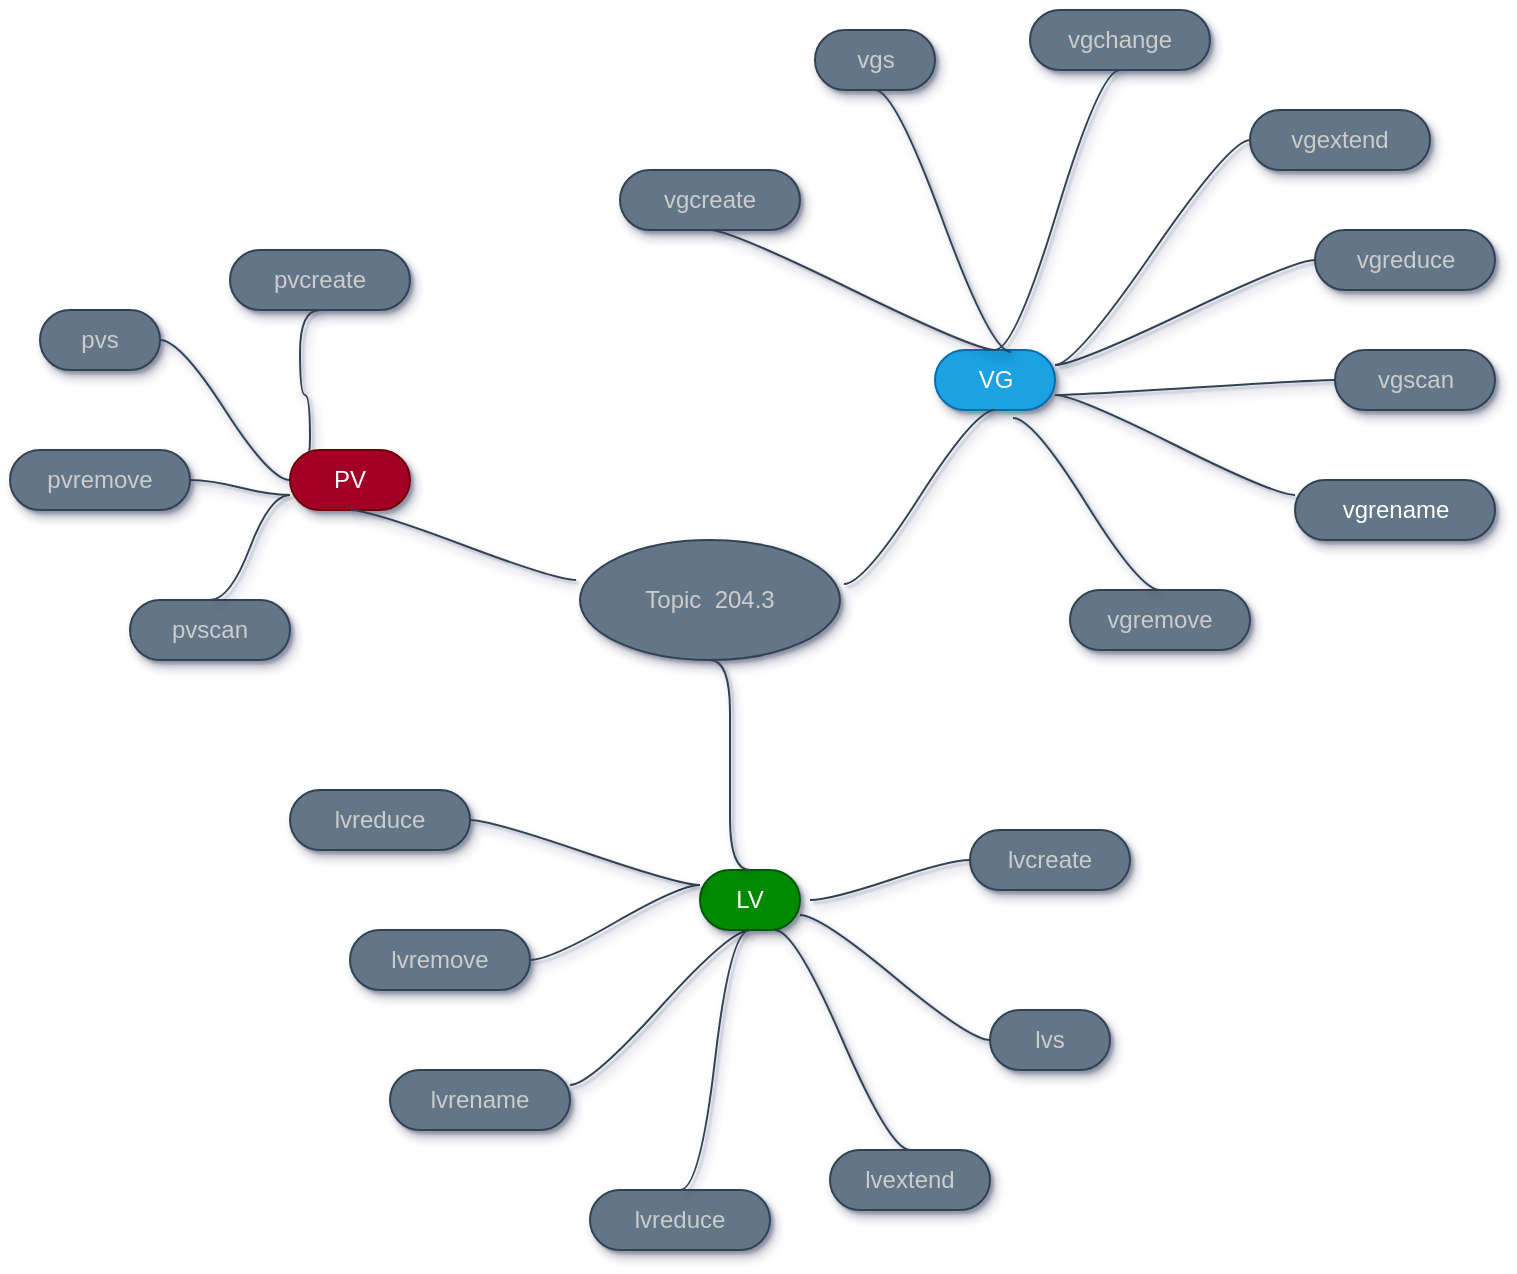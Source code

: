 <mxfile>
    <diagram id="bvMxqJy8REenpndCrTQX" name="Page-1">
        <mxGraphModel dx="894" dy="1573" grid="1" gridSize="10" guides="1" tooltips="1" connect="1" arrows="1" fold="1" page="1" pageScale="1" pageWidth="850" pageHeight="1100" background="none" math="0" shadow="1">
            <root>
                <mxCell id="0"/>
                <mxCell id="1" parent="0"/>
                <mxCell id="8" value="Topic&amp;nbsp; 204.3" style="ellipse;whiteSpace=wrap;html=1;align=center;treeFolding=1;treeMoving=1;newEdgeStyle={&quot;edgeStyle&quot;:&quot;entityRelationEdgeStyle&quot;,&quot;startArrow&quot;:&quot;none&quot;,&quot;endArrow&quot;:&quot;none&quot;,&quot;segment&quot;:10,&quot;curved&quot;:1};fillColor=#647687;fontColor=#CCCCCC;strokeColor=#314354;shadow=1;sketch=0;" parent="1" vertex="1">
                    <mxGeometry x="325" y="-745" width="130" height="60" as="geometry"/>
                </mxCell>
                <mxCell id="66" value="" style="edgeStyle=entityRelationEdgeStyle;startArrow=none;endArrow=none;segment=10;curved=1;exitX=0.75;exitY=1;exitDx=0;exitDy=0;entryX=0.5;entryY=0;entryDx=0;entryDy=0;fillColor=#647687;strokeColor=#314354;shadow=1;fontColor=#CCCCCC;sketch=0;" parent="1" source="83" target="14" edge="1">
                    <mxGeometry relative="1" as="geometry">
                        <mxPoint x="630" y="-465" as="sourcePoint"/>
                        <mxPoint x="70" y="-165" as="targetPoint"/>
                    </mxGeometry>
                </mxCell>
                <mxCell id="27" value="" style="edgeStyle=entityRelationEdgeStyle;startArrow=none;endArrow=none;segment=10;curved=1;entryX=0;entryY=0.5;entryDx=0;entryDy=0;fillColor=#647687;strokeColor=#314354;shadow=1;fontColor=#CCCCCC;sketch=0;exitX=1;exitY=0.75;exitDx=0;exitDy=0;" parent="1" source="83" target="16" edge="1">
                    <mxGeometry relative="1" as="geometry">
                        <mxPoint x="630" y="-475" as="sourcePoint"/>
                    </mxGeometry>
                </mxCell>
                <mxCell id="14" value="lvextend" style="whiteSpace=wrap;html=1;rounded=1;arcSize=50;align=center;verticalAlign=middle;strokeWidth=1;autosize=1;spacing=4;treeFolding=1;treeMoving=1;newEdgeStyle={&quot;edgeStyle&quot;:&quot;entityRelationEdgeStyle&quot;,&quot;startArrow&quot;:&quot;none&quot;,&quot;endArrow&quot;:&quot;none&quot;,&quot;segment&quot;:10,&quot;curved&quot;:1};fillColor=#647687;fontColor=#CCCCCC;strokeColor=#314354;shadow=1;sketch=0;" parent="1" vertex="1">
                    <mxGeometry x="450" y="-440" width="80" height="30" as="geometry"/>
                </mxCell>
                <mxCell id="16" value="lvs" style="whiteSpace=wrap;html=1;rounded=1;arcSize=50;align=center;verticalAlign=middle;strokeWidth=1;autosize=1;spacing=4;treeFolding=1;treeMoving=1;newEdgeStyle={&quot;edgeStyle&quot;:&quot;entityRelationEdgeStyle&quot;,&quot;startArrow&quot;:&quot;none&quot;,&quot;endArrow&quot;:&quot;none&quot;,&quot;segment&quot;:10,&quot;curved&quot;:1};fillColor=#647687;fontColor=#CCCCCC;strokeColor=#314354;shadow=1;sketch=0;" parent="1" vertex="1">
                    <mxGeometry x="530" y="-510" width="60" height="30" as="geometry"/>
                </mxCell>
                <mxCell id="9" value="pvscan" style="whiteSpace=wrap;html=1;rounded=1;arcSize=50;align=center;verticalAlign=middle;strokeWidth=1;autosize=1;spacing=4;treeFolding=1;treeMoving=1;newEdgeStyle={&quot;edgeStyle&quot;:&quot;entityRelationEdgeStyle&quot;,&quot;startArrow&quot;:&quot;none&quot;,&quot;endArrow&quot;:&quot;none&quot;,&quot;segment&quot;:10,&quot;curved&quot;:1};fillColor=#647687;fontColor=#CCCCCC;strokeColor=#314354;shadow=1;sketch=0;" parent="1" vertex="1">
                    <mxGeometry x="100" y="-715" width="80" height="30" as="geometry"/>
                </mxCell>
                <mxCell id="4" value="" style="edgeStyle=entityRelationEdgeStyle;startArrow=none;endArrow=none;segment=10;curved=1;exitX=0;exitY=0.75;exitDx=0;exitDy=0;fillColor=#647687;strokeColor=#314354;shadow=1;fontColor=#CCCCCC;sketch=0;entryX=0.5;entryY=0;entryDx=0;entryDy=0;" parent="1" source="105" target="9" edge="1">
                    <mxGeometry relative="1" as="geometry"/>
                </mxCell>
                <mxCell id="68" value="lvrename" style="whiteSpace=wrap;html=1;rounded=1;arcSize=50;align=center;verticalAlign=middle;strokeWidth=1;autosize=1;spacing=4;treeFolding=1;treeMoving=1;newEdgeStyle={&quot;edgeStyle&quot;:&quot;entityRelationEdgeStyle&quot;,&quot;startArrow&quot;:&quot;none&quot;,&quot;endArrow&quot;:&quot;none&quot;,&quot;segment&quot;:10,&quot;curved&quot;:1};fillColor=#647687;fontColor=#CCCCCC;strokeColor=#314354;shadow=1;sketch=0;" parent="1" vertex="1">
                    <mxGeometry x="230" y="-480" width="90" height="30" as="geometry"/>
                </mxCell>
                <mxCell id="69" value="" style="edgeStyle=entityRelationEdgeStyle;startArrow=none;endArrow=none;segment=10;curved=1;exitX=0.5;exitY=1;exitDx=0;exitDy=0;fillColor=#647687;strokeColor=#314354;shadow=1;fontColor=#CCCCCC;sketch=0;entryX=1;entryY=0.25;entryDx=0;entryDy=0;" parent="1" source="83" target="68" edge="1">
                    <mxGeometry relative="1" as="geometry">
                        <mxPoint x="265" y="-845" as="sourcePoint"/>
                    </mxGeometry>
                </mxCell>
                <mxCell id="78" value="VG" style="whiteSpace=wrap;html=1;rounded=1;arcSize=50;align=center;verticalAlign=middle;strokeWidth=1;autosize=1;spacing=4;treeFolding=1;treeMoving=1;newEdgeStyle={&quot;edgeStyle&quot;:&quot;entityRelationEdgeStyle&quot;,&quot;startArrow&quot;:&quot;none&quot;,&quot;endArrow&quot;:&quot;none&quot;,&quot;segment&quot;:10,&quot;curved&quot;:1};fillColor=#1ba1e2;fontColor=#ffffff;strokeColor=#006EAF;shadow=1;sketch=0;" parent="1" vertex="1">
                    <mxGeometry x="502.5" y="-840" width="60" height="30" as="geometry"/>
                </mxCell>
                <mxCell id="79" value="" style="edgeStyle=entityRelationEdgeStyle;startArrow=none;endArrow=none;segment=10;curved=1;exitX=1.015;exitY=0.367;exitDx=0;exitDy=0;fillColor=#647687;strokeColor=#314354;fontColor=#CCCCCC;shadow=1;sketch=0;entryX=0.5;entryY=1;entryDx=0;entryDy=0;exitPerimeter=0;" parent="1" source="8" target="78" edge="1">
                    <mxGeometry relative="1" as="geometry">
                        <mxPoint x="482.5" y="-735" as="sourcePoint"/>
                    </mxGeometry>
                </mxCell>
                <mxCell id="81" value="vgchange" style="whiteSpace=wrap;html=1;rounded=1;arcSize=50;align=center;verticalAlign=middle;strokeWidth=1;autosize=1;spacing=4;treeFolding=1;treeMoving=1;newEdgeStyle={&quot;edgeStyle&quot;:&quot;entityRelationEdgeStyle&quot;,&quot;startArrow&quot;:&quot;none&quot;,&quot;endArrow&quot;:&quot;none&quot;,&quot;segment&quot;:10,&quot;curved&quot;:1};fillColor=#647687;fontColor=#CCCCCC;strokeColor=#314354;shadow=1;sketch=0;" parent="1" vertex="1">
                    <mxGeometry x="550" y="-1010" width="90" height="30" as="geometry"/>
                </mxCell>
                <mxCell id="82" value="" style="edgeStyle=entityRelationEdgeStyle;startArrow=none;endArrow=none;segment=10;curved=1;exitX=0.5;exitY=0;exitDx=0;exitDy=0;fillColor=#647687;strokeColor=#314354;shadow=1;fontColor=#CCCCCC;sketch=0;entryX=0.5;entryY=1;entryDx=0;entryDy=0;" parent="1" source="78" target="81" edge="1">
                    <mxGeometry relative="1" as="geometry">
                        <mxPoint x="507.5" y="-695" as="sourcePoint"/>
                    </mxGeometry>
                </mxCell>
                <mxCell id="83" value="LV" style="whiteSpace=wrap;html=1;rounded=1;arcSize=50;align=center;verticalAlign=middle;strokeWidth=1;autosize=1;spacing=4;treeFolding=1;treeMoving=1;newEdgeStyle={&quot;edgeStyle&quot;:&quot;entityRelationEdgeStyle&quot;,&quot;startArrow&quot;:&quot;none&quot;,&quot;endArrow&quot;:&quot;none&quot;,&quot;segment&quot;:10,&quot;curved&quot;:1};fillColor=#008a00;fontColor=#ffffff;strokeColor=#005700;shadow=1;sketch=0;" parent="1" vertex="1">
                    <mxGeometry x="385" y="-580" width="50" height="30" as="geometry"/>
                </mxCell>
                <mxCell id="84" value="" style="edgeStyle=entityRelationEdgeStyle;startArrow=none;endArrow=none;segment=10;curved=1;fillColor=#647687;strokeColor=#314354;shadow=1;fontColor=#CCCCCC;sketch=0;exitX=0.5;exitY=1;exitDx=0;exitDy=0;entryX=0.5;entryY=0;entryDx=0;entryDy=0;" parent="1" source="8" target="83" edge="1">
                    <mxGeometry relative="1" as="geometry">
                        <mxPoint x="400" y="-610" as="sourcePoint"/>
                    </mxGeometry>
                </mxCell>
                <mxCell id="85" value="&lt;span&gt;pvcreate&lt;/span&gt;" style="whiteSpace=wrap;html=1;rounded=1;arcSize=50;align=center;verticalAlign=middle;strokeWidth=1;autosize=1;spacing=4;treeFolding=1;treeMoving=1;newEdgeStyle={&quot;edgeStyle&quot;:&quot;entityRelationEdgeStyle&quot;,&quot;startArrow&quot;:&quot;none&quot;,&quot;endArrow&quot;:&quot;none&quot;,&quot;segment&quot;:10,&quot;curved&quot;:1};fillColor=#647687;fontColor=#CCCCCC;strokeColor=#314354;shadow=1;sketch=0;" parent="1" vertex="1">
                    <mxGeometry x="150" y="-890" width="90" height="30" as="geometry"/>
                </mxCell>
                <mxCell id="86" value="" style="edgeStyle=entityRelationEdgeStyle;startArrow=none;endArrow=none;segment=10;curved=1;exitX=0;exitY=0.5;exitDx=0;exitDy=0;fillColor=#647687;strokeColor=#314354;shadow=1;fontColor=#CCCCCC;sketch=0;entryX=0.5;entryY=1;entryDx=0;entryDy=0;" parent="1" source="105" target="85" edge="1">
                    <mxGeometry relative="1" as="geometry">
                        <mxPoint x="305.962" y="-616.213" as="sourcePoint"/>
                    </mxGeometry>
                </mxCell>
                <mxCell id="88" value="&lt;span&gt;pvremove&lt;/span&gt;" style="whiteSpace=wrap;html=1;rounded=1;arcSize=50;align=center;verticalAlign=middle;strokeWidth=1;autosize=1;spacing=4;treeFolding=1;treeMoving=1;newEdgeStyle={&quot;edgeStyle&quot;:&quot;entityRelationEdgeStyle&quot;,&quot;startArrow&quot;:&quot;none&quot;,&quot;endArrow&quot;:&quot;none&quot;,&quot;segment&quot;:10,&quot;curved&quot;:1};fillColor=#647687;fontColor=#CCCCCC;strokeColor=#314354;shadow=1;sketch=0;" parent="1" vertex="1">
                    <mxGeometry x="40" y="-790" width="90" height="30" as="geometry"/>
                </mxCell>
                <mxCell id="89" value="" style="edgeStyle=entityRelationEdgeStyle;startArrow=none;endArrow=none;segment=10;curved=1;fillColor=#647687;strokeColor=#314354;shadow=1;fontColor=#CCCCCC;sketch=0;exitX=0;exitY=0.75;exitDx=0;exitDy=0;" parent="1" source="105" target="88" edge="1">
                    <mxGeometry relative="1" as="geometry">
                        <mxPoint x="295.002" y="-491.213" as="sourcePoint"/>
                    </mxGeometry>
                </mxCell>
                <mxCell id="93" value="lvremove" style="whiteSpace=wrap;html=1;rounded=1;arcSize=50;align=center;verticalAlign=middle;strokeWidth=1;autosize=1;spacing=4;treeFolding=1;treeMoving=1;newEdgeStyle={&quot;edgeStyle&quot;:&quot;entityRelationEdgeStyle&quot;,&quot;startArrow&quot;:&quot;none&quot;,&quot;endArrow&quot;:&quot;none&quot;,&quot;segment&quot;:10,&quot;curved&quot;:1};fillColor=#647687;fontColor=#CCCCCC;strokeColor=#314354;shadow=1;sketch=0;" parent="1" vertex="1">
                    <mxGeometry x="210" y="-550" width="90" height="30" as="geometry"/>
                </mxCell>
                <mxCell id="94" value="" style="edgeStyle=entityRelationEdgeStyle;startArrow=none;endArrow=none;segment=10;curved=1;exitX=0;exitY=0.25;exitDx=0;exitDy=0;fillColor=#647687;strokeColor=#314354;shadow=1;fontColor=#CCCCCC;sketch=0;" parent="1" source="83" target="93" edge="1">
                    <mxGeometry relative="1" as="geometry">
                        <mxPoint x="455.962" y="-676.213" as="sourcePoint"/>
                    </mxGeometry>
                </mxCell>
                <mxCell id="96" value="&lt;span&gt;pvs&lt;/span&gt;" style="whiteSpace=wrap;html=1;rounded=1;arcSize=50;align=center;verticalAlign=middle;strokeWidth=1;autosize=1;spacing=4;treeFolding=1;treeMoving=1;newEdgeStyle={&quot;edgeStyle&quot;:&quot;entityRelationEdgeStyle&quot;,&quot;startArrow&quot;:&quot;none&quot;,&quot;endArrow&quot;:&quot;none&quot;,&quot;segment&quot;:10,&quot;curved&quot;:1};fillColor=#647687;fontColor=#CCCCCC;strokeColor=#314354;shadow=1;sketch=0;" parent="1" vertex="1">
                    <mxGeometry x="55.0" y="-860" width="60" height="30" as="geometry"/>
                </mxCell>
                <mxCell id="97" value="" style="edgeStyle=entityRelationEdgeStyle;startArrow=none;endArrow=none;segment=10;curved=1;fillColor=#647687;strokeColor=#314354;shadow=1;fontColor=#CCCCCC;sketch=0;exitX=0;exitY=0.5;exitDx=0;exitDy=0;" parent="1" source="105" target="96" edge="1">
                    <mxGeometry relative="1" as="geometry">
                        <mxPoint x="280" y="-600" as="sourcePoint"/>
                    </mxGeometry>
                </mxCell>
                <mxCell id="98" value="lvreduce" style="whiteSpace=wrap;html=1;rounded=1;arcSize=50;align=center;verticalAlign=middle;strokeWidth=1;autosize=1;spacing=4;treeFolding=1;treeMoving=1;newEdgeStyle={&quot;edgeStyle&quot;:&quot;entityRelationEdgeStyle&quot;,&quot;startArrow&quot;:&quot;none&quot;,&quot;endArrow&quot;:&quot;none&quot;,&quot;segment&quot;:10,&quot;curved&quot;:1};fillColor=#647687;fontColor=#CCCCCC;strokeColor=#314354;shadow=1;sketch=0;" parent="1" vertex="1">
                    <mxGeometry x="330.0" y="-420" width="90" height="30" as="geometry"/>
                </mxCell>
                <mxCell id="99" value="" style="edgeStyle=entityRelationEdgeStyle;startArrow=none;endArrow=none;segment=10;curved=1;exitX=0.5;exitY=1;exitDx=0;exitDy=0;fillColor=#647687;strokeColor=#314354;shadow=1;fontColor=#CCCCCC;sketch=0;entryX=0.5;entryY=0;entryDx=0;entryDy=0;" parent="1" source="83" target="98" edge="1">
                    <mxGeometry relative="1" as="geometry">
                        <mxPoint x="395.002" y="-500.003" as="sourcePoint"/>
                    </mxGeometry>
                </mxCell>
                <mxCell id="100" value="lvcreate" style="whiteSpace=wrap;html=1;rounded=1;arcSize=50;align=center;verticalAlign=middle;strokeWidth=1;autosize=1;spacing=4;treeFolding=1;treeMoving=1;newEdgeStyle={&quot;edgeStyle&quot;:&quot;entityRelationEdgeStyle&quot;,&quot;startArrow&quot;:&quot;none&quot;,&quot;endArrow&quot;:&quot;none&quot;,&quot;segment&quot;:10,&quot;curved&quot;:1};fillColor=#647687;fontColor=#CCCCCC;strokeColor=#314354;shadow=1;sketch=0;" parent="1" vertex="1">
                    <mxGeometry x="520.0" y="-600" width="80" height="30" as="geometry"/>
                </mxCell>
                <mxCell id="101" value="" style="edgeStyle=entityRelationEdgeStyle;startArrow=none;endArrow=none;segment=10;curved=1;fillColor=#647687;strokeColor=#314354;shadow=1;fontColor=#CCCCCC;sketch=0;" parent="1" target="100" edge="1">
                    <mxGeometry relative="1" as="geometry">
                        <mxPoint x="440" y="-565" as="sourcePoint"/>
                    </mxGeometry>
                </mxCell>
                <mxCell id="105" value="PV" style="whiteSpace=wrap;html=1;rounded=1;arcSize=50;align=center;verticalAlign=middle;strokeWidth=1;autosize=1;spacing=4;treeFolding=1;treeMoving=1;newEdgeStyle={&quot;edgeStyle&quot;:&quot;entityRelationEdgeStyle&quot;,&quot;startArrow&quot;:&quot;none&quot;,&quot;endArrow&quot;:&quot;none&quot;,&quot;segment&quot;:10,&quot;curved&quot;:1};fillColor=#a20025;fontColor=#ffffff;strokeColor=#6F0000;shadow=1;sketch=0;" parent="1" vertex="1">
                    <mxGeometry x="180" y="-790" width="60" height="30" as="geometry"/>
                </mxCell>
                <mxCell id="106" value="" style="edgeStyle=entityRelationEdgeStyle;startArrow=none;endArrow=none;segment=10;curved=1;exitX=-0.015;exitY=0.333;exitDx=0;exitDy=0;fillColor=#647687;strokeColor=#314354;shadow=1;fontColor=#CCCCCC;sketch=0;entryX=0.5;entryY=1;entryDx=0;entryDy=0;exitPerimeter=0;" parent="1" source="8" target="105" edge="1">
                    <mxGeometry relative="1" as="geometry">
                        <mxPoint x="380" y="-870" as="sourcePoint"/>
                    </mxGeometry>
                </mxCell>
                <mxCell id="108" value="vgcreate" style="whiteSpace=wrap;html=1;rounded=1;arcSize=50;align=center;verticalAlign=middle;strokeWidth=1;autosize=1;spacing=4;treeFolding=1;treeMoving=1;newEdgeStyle={&quot;edgeStyle&quot;:&quot;entityRelationEdgeStyle&quot;,&quot;startArrow&quot;:&quot;none&quot;,&quot;endArrow&quot;:&quot;none&quot;,&quot;segment&quot;:10,&quot;curved&quot;:1};fillColor=#647687;fontColor=#CCCCCC;strokeColor=#314354;shadow=1;sketch=0;" parent="1" vertex="1">
                    <mxGeometry x="345" y="-930" width="90" height="30" as="geometry"/>
                </mxCell>
                <mxCell id="109" value="" style="edgeStyle=entityRelationEdgeStyle;startArrow=none;endArrow=none;segment=10;curved=1;fillColor=#647687;strokeColor=#314354;shadow=1;fontColor=#CCCCCC;sketch=0;exitX=0.5;exitY=0;exitDx=0;exitDy=0;entryX=0.5;entryY=1;entryDx=0;entryDy=0;" parent="1" source="78" target="108" edge="1">
                    <mxGeometry relative="1" as="geometry">
                        <mxPoint x="442.5" y="-1010" as="sourcePoint"/>
                    </mxGeometry>
                </mxCell>
                <mxCell id="111" value="vgs" style="whiteSpace=wrap;html=1;rounded=1;arcSize=50;align=center;verticalAlign=middle;strokeWidth=1;autosize=1;spacing=4;treeFolding=1;treeMoving=1;newEdgeStyle={&quot;edgeStyle&quot;:&quot;entityRelationEdgeStyle&quot;,&quot;startArrow&quot;:&quot;none&quot;,&quot;endArrow&quot;:&quot;none&quot;,&quot;segment&quot;:10,&quot;curved&quot;:1};fillColor=#647687;fontColor=#CCCCCC;strokeColor=#314354;shadow=1;sketch=0;" parent="1" vertex="1">
                    <mxGeometry x="442.5" y="-1000" width="60" height="30" as="geometry"/>
                </mxCell>
                <mxCell id="112" value="" style="edgeStyle=entityRelationEdgeStyle;startArrow=none;endArrow=none;segment=10;curved=1;fillColor=#647687;strokeColor=#314354;shadow=1;fontColor=#CCCCCC;sketch=0;exitX=0.633;exitY=0.033;exitDx=0;exitDy=0;exitPerimeter=0;entryX=0.5;entryY=1;entryDx=0;entryDy=0;" parent="1" source="78" target="111" edge="1">
                    <mxGeometry relative="1" as="geometry">
                        <mxPoint x="577.5" y="-1010" as="sourcePoint"/>
                    </mxGeometry>
                </mxCell>
                <mxCell id="114" value="vgscan" style="whiteSpace=wrap;html=1;rounded=1;arcSize=50;align=center;verticalAlign=middle;strokeWidth=1;autosize=1;spacing=4;treeFolding=1;treeMoving=1;newEdgeStyle={&quot;edgeStyle&quot;:&quot;entityRelationEdgeStyle&quot;,&quot;startArrow&quot;:&quot;none&quot;,&quot;endArrow&quot;:&quot;none&quot;,&quot;segment&quot;:10,&quot;curved&quot;:1};fillColor=#647687;fontColor=#CCCCCC;strokeColor=#314354;shadow=1;sketch=0;" parent="1" vertex="1">
                    <mxGeometry x="702.5" y="-840" width="80" height="30" as="geometry"/>
                </mxCell>
                <mxCell id="115" value="" style="edgeStyle=entityRelationEdgeStyle;startArrow=none;endArrow=none;segment=10;curved=1;fillColor=#647687;strokeColor=#314354;shadow=1;fontColor=#CCCCCC;sketch=0;exitX=1;exitY=0.75;exitDx=0;exitDy=0;" parent="1" source="78" target="114" edge="1">
                    <mxGeometry relative="1" as="geometry">
                        <mxPoint x="877.5" y="-758.75" as="sourcePoint"/>
                    </mxGeometry>
                </mxCell>
                <mxCell id="121" value="vgrename" style="whiteSpace=wrap;html=1;rounded=1;arcSize=50;align=center;verticalAlign=middle;strokeWidth=1;autosize=1;spacing=4;treeFolding=1;treeMoving=1;newEdgeStyle={&quot;edgeStyle&quot;:&quot;entityRelationEdgeStyle&quot;,&quot;startArrow&quot;:&quot;none&quot;,&quot;endArrow&quot;:&quot;none&quot;,&quot;segment&quot;:10,&quot;curved&quot;:1};fillColor=#647687;fontColor=#ffffff;strokeColor=#314354;shadow=1;sketch=0;" parent="1" vertex="1">
                    <mxGeometry x="682.5" y="-775" width="100" height="30" as="geometry"/>
                </mxCell>
                <mxCell id="122" value="" style="edgeStyle=entityRelationEdgeStyle;startArrow=none;endArrow=none;segment=10;curved=1;exitX=1;exitY=0.75;exitDx=0;exitDy=0;fillColor=#647687;strokeColor=#314354;shadow=1;fontColor=#CCCCCC;sketch=0;entryX=0;entryY=0.25;entryDx=0;entryDy=0;" parent="1" source="78" target="121" edge="1">
                    <mxGeometry relative="1" as="geometry">
                        <mxPoint x="452.5" y="-550" as="sourcePoint"/>
                    </mxGeometry>
                </mxCell>
                <mxCell id="123" value="vgextend" style="whiteSpace=wrap;html=1;rounded=1;arcSize=50;align=center;verticalAlign=middle;strokeWidth=1;autosize=1;spacing=4;treeFolding=1;treeMoving=1;newEdgeStyle={&quot;edgeStyle&quot;:&quot;entityRelationEdgeStyle&quot;,&quot;startArrow&quot;:&quot;none&quot;,&quot;endArrow&quot;:&quot;none&quot;,&quot;segment&quot;:10,&quot;curved&quot;:1};fillColor=#647687;fontColor=#CCCCCC;strokeColor=#314354;shadow=1;sketch=0;" parent="1" vertex="1">
                    <mxGeometry x="660" y="-960" width="90" height="30" as="geometry"/>
                </mxCell>
                <mxCell id="124" value="" style="edgeStyle=entityRelationEdgeStyle;startArrow=none;endArrow=none;segment=10;curved=1;exitX=1;exitY=0.25;exitDx=0;exitDy=0;fillColor=#647687;strokeColor=#314354;shadow=1;fontColor=#CCCCCC;sketch=0;" parent="1" source="78" target="123" edge="1">
                    <mxGeometry relative="1" as="geometry">
                        <mxPoint x="147.54" y="-666.5" as="sourcePoint"/>
                    </mxGeometry>
                </mxCell>
                <mxCell id="125" value="vgreduce" style="whiteSpace=wrap;html=1;rounded=1;arcSize=50;align=center;verticalAlign=middle;strokeWidth=1;autosize=1;spacing=4;treeFolding=1;treeMoving=1;newEdgeStyle={&quot;edgeStyle&quot;:&quot;entityRelationEdgeStyle&quot;,&quot;startArrow&quot;:&quot;none&quot;,&quot;endArrow&quot;:&quot;none&quot;,&quot;segment&quot;:10,&quot;curved&quot;:1};fillColor=#647687;fontColor=#CCCCCC;strokeColor=#314354;shadow=1;sketch=0;" parent="1" vertex="1">
                    <mxGeometry x="692.5" y="-900" width="90" height="30" as="geometry"/>
                </mxCell>
                <mxCell id="126" value="" style="edgeStyle=entityRelationEdgeStyle;startArrow=none;endArrow=none;segment=10;curved=1;exitX=1;exitY=0.25;exitDx=0;exitDy=0;fillColor=#647687;strokeColor=#314354;shadow=1;fontColor=#CCCCCC;sketch=0;" parent="1" source="78" target="125" edge="1">
                    <mxGeometry relative="1" as="geometry">
                        <mxPoint x="212.5" y="-555" as="sourcePoint"/>
                    </mxGeometry>
                </mxCell>
                <mxCell id="128" value="vgremove" style="whiteSpace=wrap;html=1;rounded=1;arcSize=50;align=center;verticalAlign=middle;strokeWidth=1;autosize=1;spacing=4;treeFolding=1;treeMoving=1;newEdgeStyle={&quot;edgeStyle&quot;:&quot;entityRelationEdgeStyle&quot;,&quot;startArrow&quot;:&quot;none&quot;,&quot;endArrow&quot;:&quot;none&quot;,&quot;segment&quot;:10,&quot;curved&quot;:1};fillColor=#647687;fontColor=#CCCCCC;strokeColor=#314354;shadow=1;sketch=0;" vertex="1" parent="1">
                    <mxGeometry x="570.0" y="-720" width="90" height="30" as="geometry"/>
                </mxCell>
                <mxCell id="129" value="" style="edgeStyle=entityRelationEdgeStyle;startArrow=none;endArrow=none;segment=10;curved=1;fillColor=#647687;strokeColor=#314354;shadow=1;fontColor=#CCCCCC;sketch=0;exitX=0.65;exitY=1.133;exitDx=0;exitDy=0;exitPerimeter=0;entryX=0.5;entryY=0;entryDx=0;entryDy=0;" edge="1" parent="1" target="128" source="78">
                    <mxGeometry relative="1" as="geometry">
                        <mxPoint x="590" y="-635" as="sourcePoint"/>
                    </mxGeometry>
                </mxCell>
                <mxCell id="132" value="lvreduce" style="whiteSpace=wrap;html=1;rounded=1;arcSize=50;align=center;verticalAlign=middle;strokeWidth=1;autosize=1;spacing=4;treeFolding=1;treeMoving=1;newEdgeStyle={&quot;edgeStyle&quot;:&quot;entityRelationEdgeStyle&quot;,&quot;startArrow&quot;:&quot;none&quot;,&quot;endArrow&quot;:&quot;none&quot;,&quot;segment&quot;:10,&quot;curved&quot;:1};fillColor=#647687;fontColor=#CCCCCC;strokeColor=#314354;shadow=1;sketch=0;" vertex="1" parent="1">
                    <mxGeometry x="180" y="-620" width="90" height="30" as="geometry"/>
                </mxCell>
                <mxCell id="133" value="" style="edgeStyle=entityRelationEdgeStyle;startArrow=none;endArrow=none;segment=10;curved=1;exitX=0;exitY=0.25;exitDx=0;exitDy=0;fillColor=#647687;strokeColor=#314354;shadow=1;fontColor=#CCCCCC;sketch=0;" edge="1" parent="1" target="132" source="83">
                    <mxGeometry relative="1" as="geometry">
                        <mxPoint x="367.5" y="-632.5" as="sourcePoint"/>
                    </mxGeometry>
                </mxCell>
            </root>
        </mxGraphModel>
    </diagram>
</mxfile>